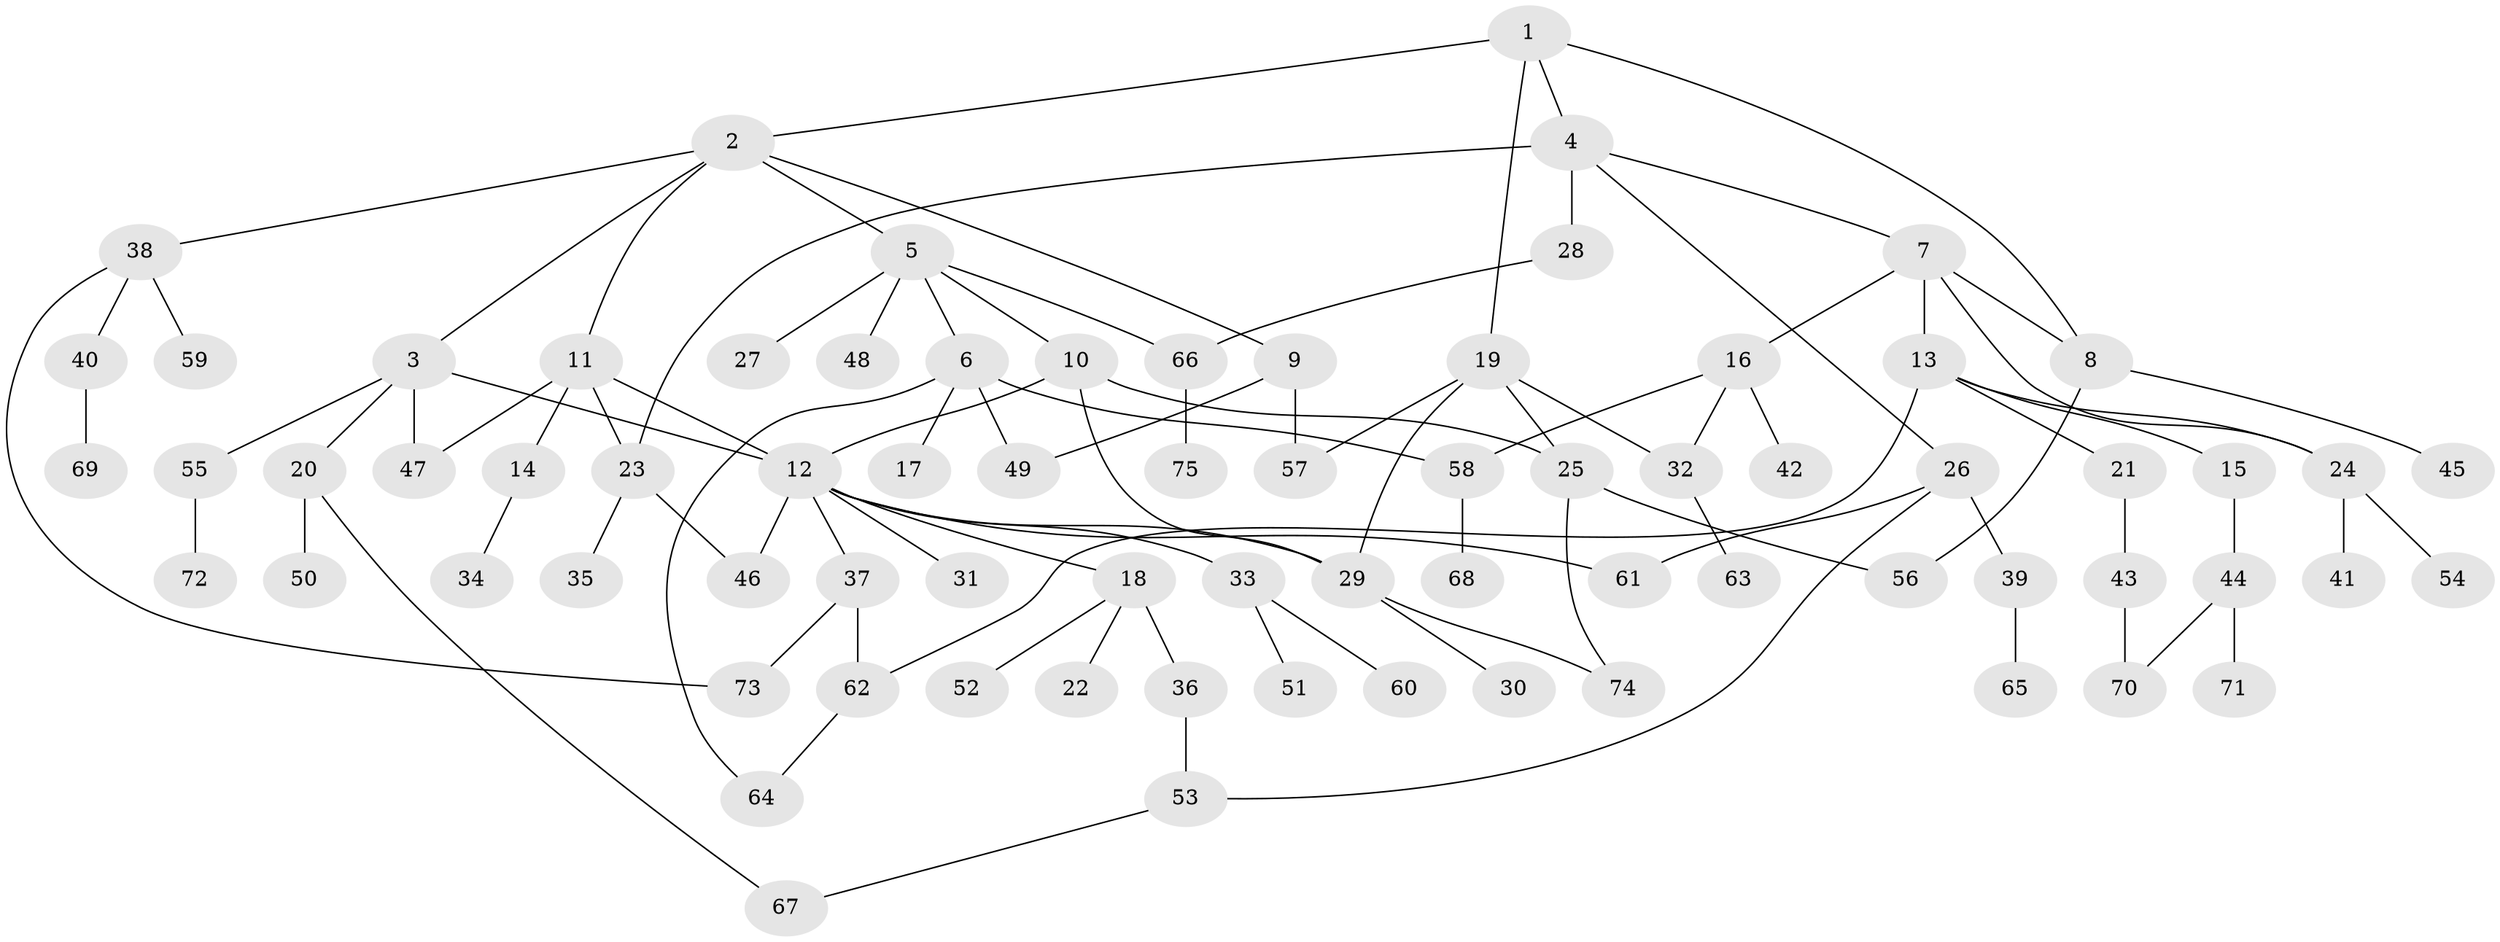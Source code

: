 // coarse degree distribution, {4: 0.08163265306122448, 7: 0.04081632653061224, 5: 0.08163265306122448, 8: 0.04081632653061224, 6: 0.02040816326530612, 3: 0.12244897959183673, 11: 0.02040816326530612, 1: 0.30612244897959184, 2: 0.2857142857142857}
// Generated by graph-tools (version 1.1) at 2025/41/03/06/25 10:41:26]
// undirected, 75 vertices, 98 edges
graph export_dot {
graph [start="1"]
  node [color=gray90,style=filled];
  1;
  2;
  3;
  4;
  5;
  6;
  7;
  8;
  9;
  10;
  11;
  12;
  13;
  14;
  15;
  16;
  17;
  18;
  19;
  20;
  21;
  22;
  23;
  24;
  25;
  26;
  27;
  28;
  29;
  30;
  31;
  32;
  33;
  34;
  35;
  36;
  37;
  38;
  39;
  40;
  41;
  42;
  43;
  44;
  45;
  46;
  47;
  48;
  49;
  50;
  51;
  52;
  53;
  54;
  55;
  56;
  57;
  58;
  59;
  60;
  61;
  62;
  63;
  64;
  65;
  66;
  67;
  68;
  69;
  70;
  71;
  72;
  73;
  74;
  75;
  1 -- 2;
  1 -- 4;
  1 -- 19;
  1 -- 8;
  2 -- 3;
  2 -- 5;
  2 -- 9;
  2 -- 11;
  2 -- 38;
  3 -- 12;
  3 -- 20;
  3 -- 55;
  3 -- 47;
  4 -- 7;
  4 -- 26;
  4 -- 28;
  4 -- 23;
  5 -- 6;
  5 -- 10;
  5 -- 27;
  5 -- 48;
  5 -- 66;
  6 -- 17;
  6 -- 49;
  6 -- 64;
  6 -- 58;
  7 -- 8;
  7 -- 13;
  7 -- 16;
  7 -- 24;
  8 -- 45;
  8 -- 56;
  9 -- 49;
  9 -- 57;
  10 -- 25;
  10 -- 12;
  10 -- 29;
  11 -- 14;
  11 -- 23;
  11 -- 47;
  11 -- 12;
  12 -- 18;
  12 -- 31;
  12 -- 33;
  12 -- 37;
  12 -- 61;
  12 -- 29;
  12 -- 46;
  13 -- 15;
  13 -- 21;
  13 -- 24;
  13 -- 62;
  14 -- 34;
  15 -- 44;
  16 -- 32;
  16 -- 42;
  16 -- 58;
  18 -- 22;
  18 -- 36;
  18 -- 52;
  19 -- 29;
  19 -- 57;
  19 -- 32;
  19 -- 25;
  20 -- 50;
  20 -- 67;
  21 -- 43;
  23 -- 35;
  23 -- 46;
  24 -- 41;
  24 -- 54;
  25 -- 74;
  25 -- 56;
  26 -- 39;
  26 -- 53;
  26 -- 61;
  28 -- 66;
  29 -- 30;
  29 -- 74;
  32 -- 63;
  33 -- 51;
  33 -- 60;
  36 -- 53;
  37 -- 62;
  37 -- 73;
  38 -- 40;
  38 -- 59;
  38 -- 73;
  39 -- 65;
  40 -- 69;
  43 -- 70;
  44 -- 71;
  44 -- 70;
  53 -- 67;
  55 -- 72;
  58 -- 68;
  62 -- 64;
  66 -- 75;
}
